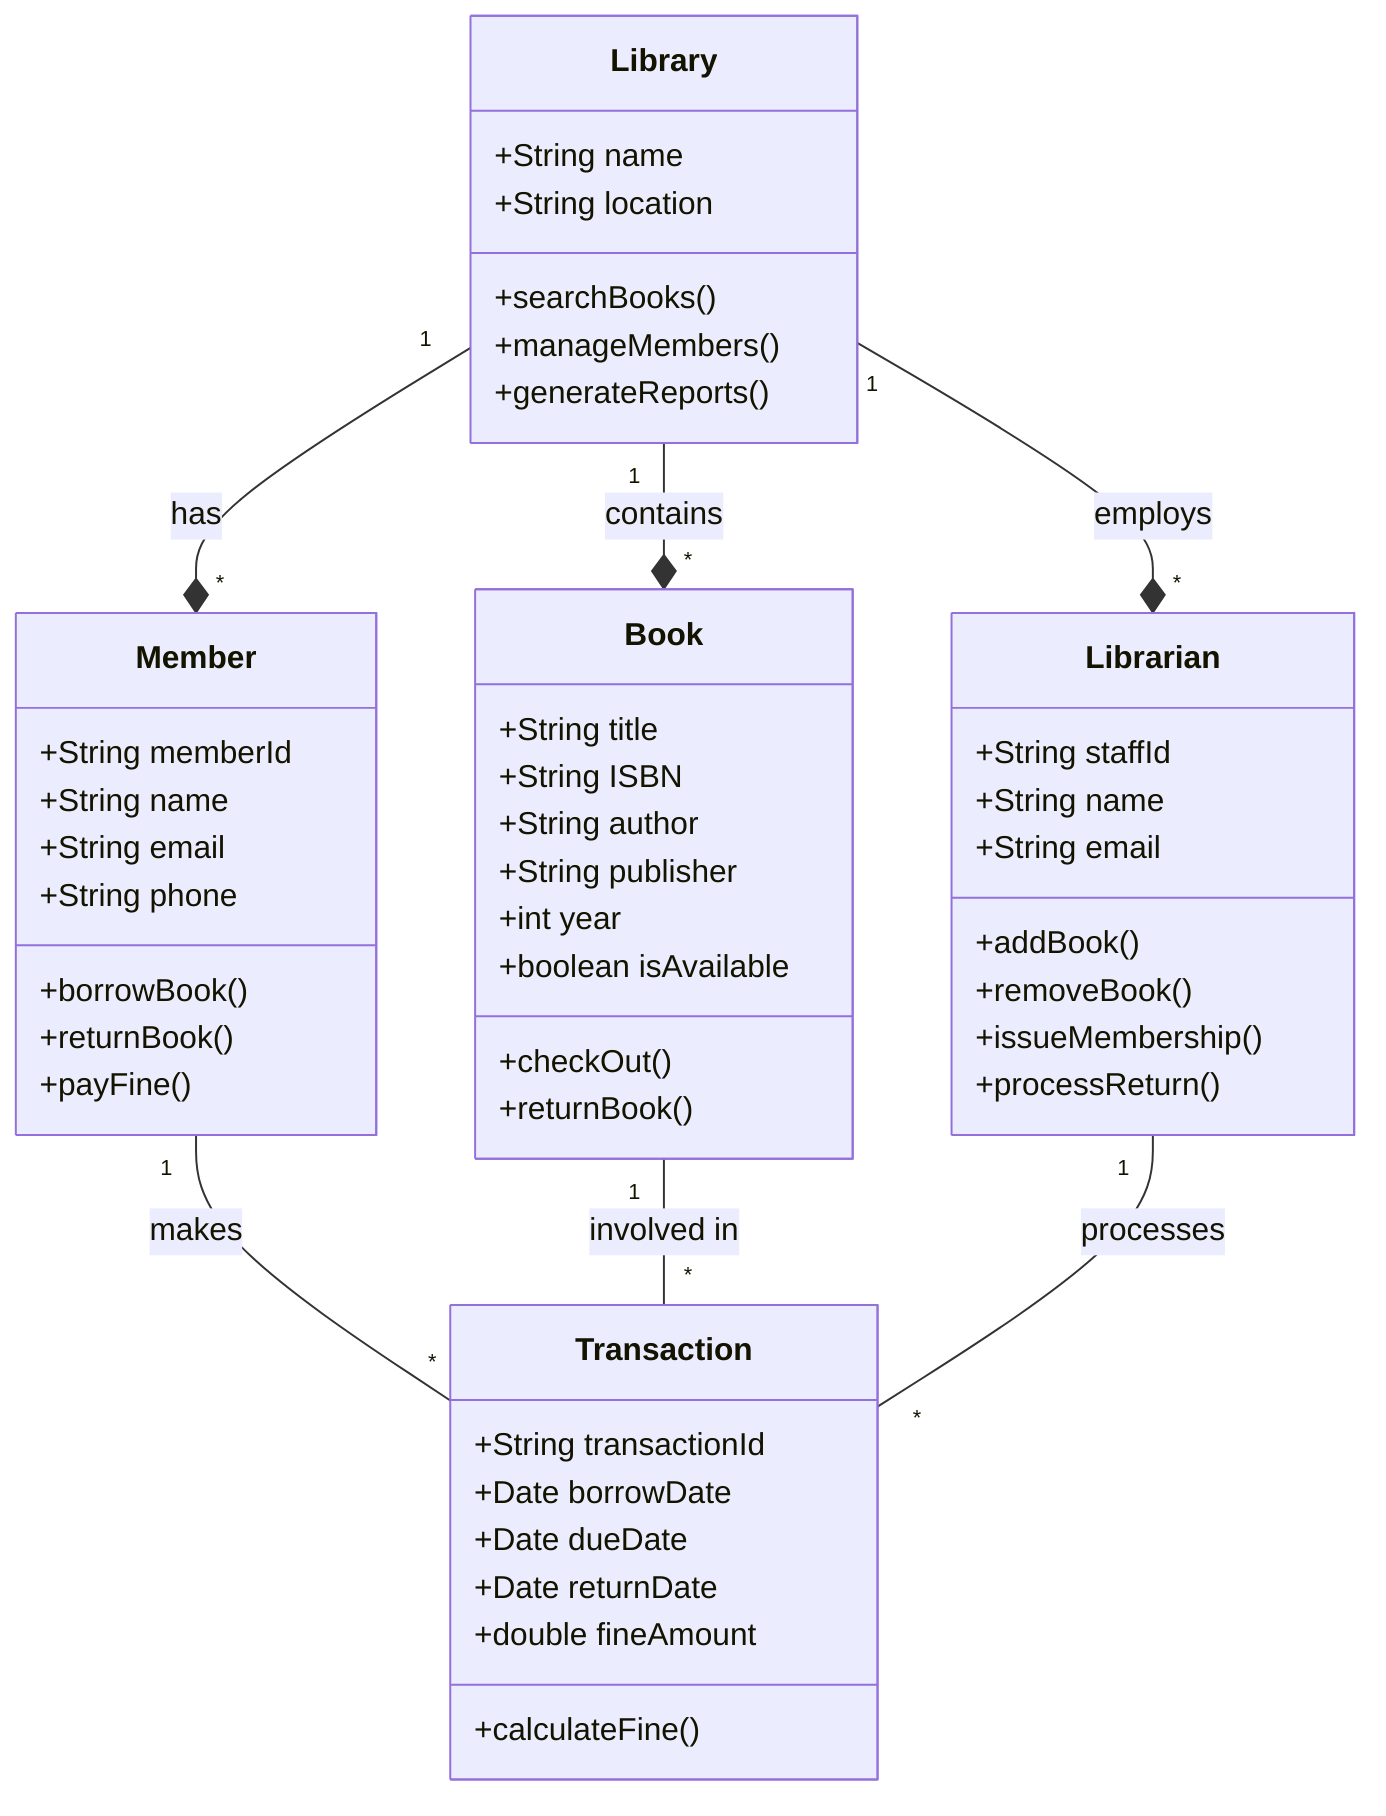 classDiagram
    class Book {
        +String title
        +String ISBN
        +String author
        +String publisher
        +int year
        +boolean isAvailable
        +checkOut()
        +returnBook()
    }

    class Member {
        +String memberId
        +String name
        +String email
        +String phone
        +borrowBook()
        +returnBook()
        +payFine()
    }

    class Librarian {
        +String staffId
        +String name
        +String email
        +addBook()
        +removeBook()
        +issueMembership()
        +processReturn()
    }

    class Transaction {
        +String transactionId
        +Date borrowDate
        +Date dueDate
        +Date returnDate
        +double fineAmount
        +calculateFine()
    }

    class Library {
        +String name
        +String location
        +searchBooks()
        +manageMembers()
        +generateReports()
    }

    Library "1" --* "*" Book : contains
    Library "1" --* "*" Member : has
    Library "1" --* "*" Librarian : employs
    Member "1" -- "*" Transaction : makes
    Book "1" -- "*" Transaction : involved in
    Librarian "1" -- "*" Transaction : processes